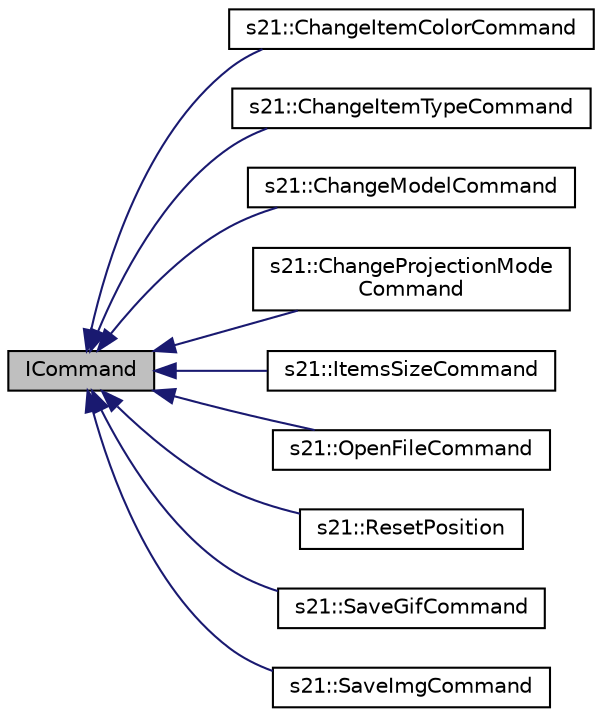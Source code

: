 digraph "ICommand"
{
 // LATEX_PDF_SIZE
  edge [fontname="Helvetica",fontsize="10",labelfontname="Helvetica",labelfontsize="10"];
  node [fontname="Helvetica",fontsize="10",shape=record];
  rankdir="LR";
  Node1 [label="ICommand",height=0.2,width=0.4,color="black", fillcolor="grey75", style="filled", fontcolor="black",tooltip="An interface for controller commands."];
  Node1 -> Node2 [dir="back",color="midnightblue",fontsize="10",style="solid",fontname="Helvetica"];
  Node2 [label="s21::ChangeItemColorCommand",height=0.2,width=0.4,color="black", fillcolor="white", style="filled",URL="$d1/df3/classs21_1_1ChangeItemColorCommand.html",tooltip="Command for changing the color of an item on the canvas."];
  Node1 -> Node3 [dir="back",color="midnightblue",fontsize="10",style="solid",fontname="Helvetica"];
  Node3 [label="s21::ChangeItemTypeCommand",height=0.2,width=0.4,color="black", fillcolor="white", style="filled",URL="$d9/d87/classs21_1_1ChangeItemTypeCommand.html",tooltip="Command for changing the type of an item (e.g., vertex or ribs) on the canvas."];
  Node1 -> Node4 [dir="back",color="midnightblue",fontsize="10",style="solid",fontname="Helvetica"];
  Node4 [label="s21::ChangeModelCommand",height=0.2,width=0.4,color="black", fillcolor="white", style="filled",URL="$d1/de1/classs21_1_1ChangeModelCommand.html",tooltip="Command for changing the model's position or rotation in the GlCanvas."];
  Node1 -> Node5 [dir="back",color="midnightblue",fontsize="10",style="solid",fontname="Helvetica"];
  Node5 [label="s21::ChangeProjectionMode\lCommand",height=0.2,width=0.4,color="black", fillcolor="white", style="filled",URL="$d9/d03/classs21_1_1ChangeProjectionModeCommand.html",tooltip="Command for changing the projection mode of an item on the canvas."];
  Node1 -> Node6 [dir="back",color="midnightblue",fontsize="10",style="solid",fontname="Helvetica"];
  Node6 [label="s21::ItemsSizeCommand",height=0.2,width=0.4,color="black", fillcolor="white", style="filled",URL="$d9/de3/classs21_1_1ItemsSizeCommand.html",tooltip="A command for changing the size of items in the canvas."];
  Node1 -> Node7 [dir="back",color="midnightblue",fontsize="10",style="solid",fontname="Helvetica"];
  Node7 [label="s21::OpenFileCommand",height=0.2,width=0.4,color="black", fillcolor="white", style="filled",URL="$df/da1/classs21_1_1OpenFileCommand.html",tooltip="A command for opening a 3D model file."];
  Node1 -> Node8 [dir="back",color="midnightblue",fontsize="10",style="solid",fontname="Helvetica"];
  Node8 [label="s21::ResetPosition",height=0.2,width=0.4,color="black", fillcolor="white", style="filled",URL="$df/d95/classs21_1_1ResetPosition.html",tooltip="A command to reset the position of a 3D model."];
  Node1 -> Node9 [dir="back",color="midnightblue",fontsize="10",style="solid",fontname="Helvetica"];
  Node9 [label="s21::SaveGifCommand",height=0.2,width=0.4,color="black", fillcolor="white", style="filled",URL="$db/df4/classs21_1_1SaveGifCommand.html",tooltip="A command to save a GIF animation from the GlCanvas."];
  Node1 -> Node10 [dir="back",color="midnightblue",fontsize="10",style="solid",fontname="Helvetica"];
  Node10 [label="s21::SaveImgCommand",height=0.2,width=0.4,color="black", fillcolor="white", style="filled",URL="$dd/d14/classs21_1_1SaveImgCommand.html",tooltip="A command to save an image snapshot from the GlCanvas."];
}
